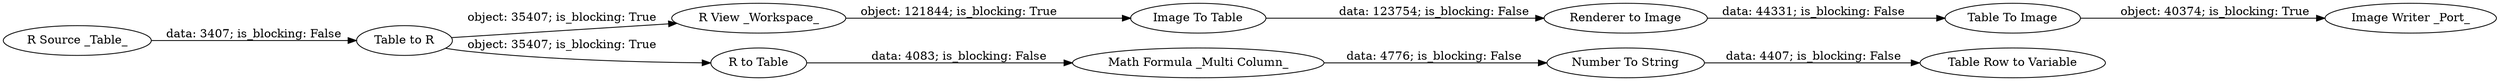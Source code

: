 digraph {
	"3791213288631702783_2400" [label="Image Writer _Port_"]
	"3791213288631702783_1" [label="R Source _Table_"]
	"3791213288631702783_2402" [label="Table to R"]
	"3791213288631702783_15" [label="R View _Workspace_"]
	"3791213288631702783_241" [label="Image To Table"]
	"3791213288631702783_2403" [label="R to Table"]
	"3791213288631702783_248" [label="Number To String"]
	"3791213288631702783_247" [label="Math Formula _Multi Column_"]
	"3791213288631702783_243" [label="Table To Image"]
	"3791213288631702783_242" [label="Renderer to Image"]
	"3791213288631702783_2401" [label="Table Row to Variable"]
	"3791213288631702783_15" -> "3791213288631702783_241" [label="object: 121844; is_blocking: True"]
	"3791213288631702783_1" -> "3791213288631702783_2402" [label="data: 3407; is_blocking: False"]
	"3791213288631702783_242" -> "3791213288631702783_243" [label="data: 44331; is_blocking: False"]
	"3791213288631702783_241" -> "3791213288631702783_242" [label="data: 123754; is_blocking: False"]
	"3791213288631702783_247" -> "3791213288631702783_248" [label="data: 4776; is_blocking: False"]
	"3791213288631702783_2402" -> "3791213288631702783_15" [label="object: 35407; is_blocking: True"]
	"3791213288631702783_243" -> "3791213288631702783_2400" [label="object: 40374; is_blocking: True"]
	"3791213288631702783_2402" -> "3791213288631702783_2403" [label="object: 35407; is_blocking: True"]
	"3791213288631702783_2403" -> "3791213288631702783_247" [label="data: 4083; is_blocking: False"]
	"3791213288631702783_248" -> "3791213288631702783_2401" [label="data: 4407; is_blocking: False"]
	rankdir=LR
}
